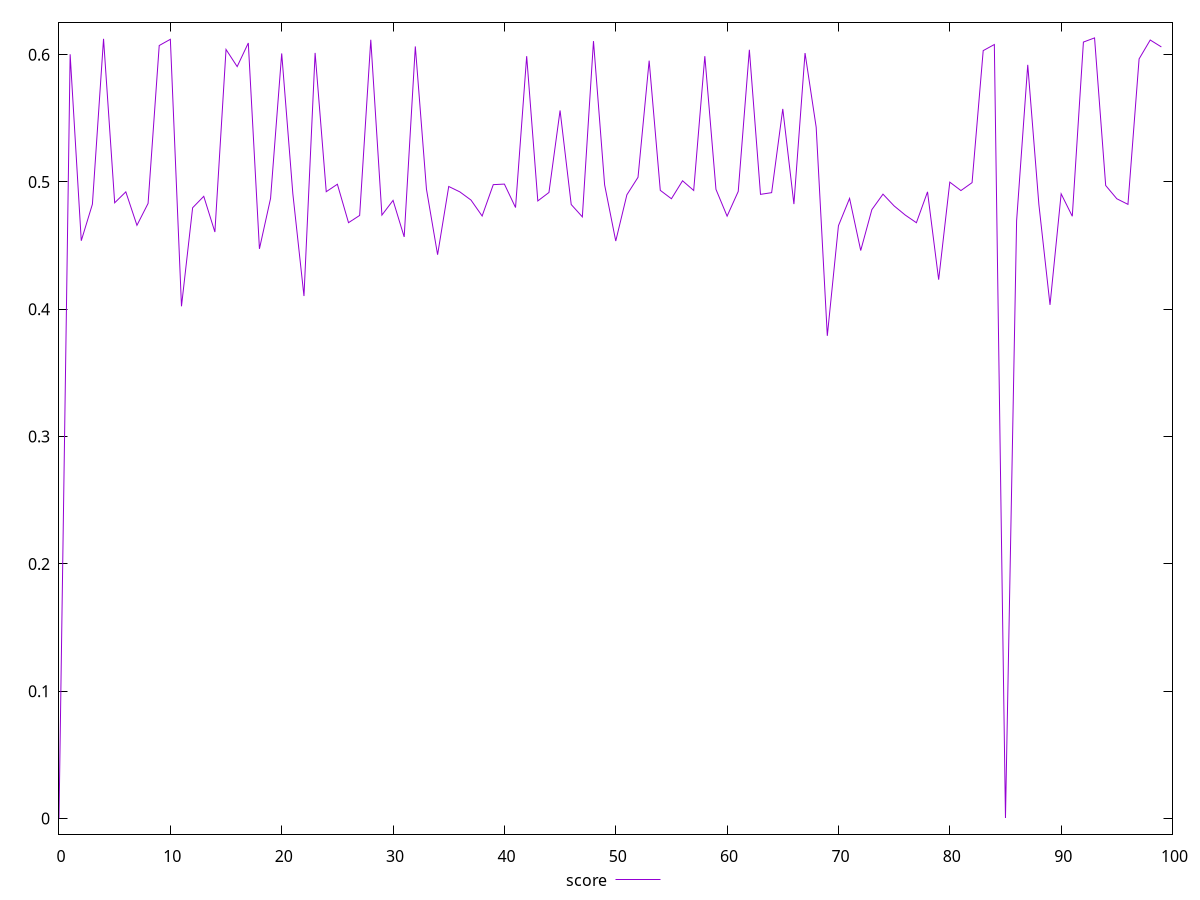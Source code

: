 reset
set terminal svg size 640, 490 enhanced background rgb 'white'
set output "reprap/speed-index/samples/pages/score/values.svg"

$score <<EOF
0 0.00005371378454288589
1 0.6002796402823977
2 0.4538615122749115
3 0.4825424541094782
4 0.6124033925539619
5 0.4836476760558238
6 0.4922326026005687
7 0.46595874377089663
8 0.4831707429315303
9 0.6071623194785898
10 0.6120559367740914
11 0.4023603053857956
12 0.47974610658303335
13 0.4887250996511735
14 0.46068961499136596
15 0.6040813891091721
16 0.5906147521586069
17 0.6091487496832565
18 0.44746194765000763
19 0.4871270268201077
20 0.6009655062605431
21 0.4908109059194945
22 0.4104063039437928
23 0.6013569011984476
24 0.4923678838622369
25 0.4982186539441892
26 0.4680351287578671
27 0.47371527771573846
28 0.6117003303839599
29 0.4739966614145926
30 0.4855434192866701
31 0.45683739118201977
32 0.6064483873875243
33 0.49436543034442215
34 0.4428726502611443
35 0.4964644091240044
36 0.49220933148952284
37 0.4857879654584375
38 0.4732767815012162
39 0.49790540780551307
40 0.49833621602971845
41 0.4799179173440811
42 0.5988230149294416
43 0.4851096266023275
44 0.4917481017894388
45 0.5561548648574772
46 0.48229400384473103
47 0.4725957419289294
48 0.6106517209996811
49 0.49773163449737756
50 0.45361333199678205
51 0.4899342563730952
52 0.5036795554554365
53 0.5952753089637874
54 0.4934257900814804
55 0.48682810285131434
56 0.5009441398176774
57 0.4933208127691222
58 0.5988253836908515
59 0.4941930826371774
60 0.47315796045883846
61 0.492569715108725
62 0.6038437589934474
63 0.49027515723299897
64 0.4916103186329601
65 0.5573935959529159
66 0.48263913748759635
67 0.6012492666739575
68 0.5430056395074554
69 0.37915132843788896
70 0.4656383532273934
71 0.48708445197035427
72 0.44616022151484974
73 0.4782680719312484
74 0.49043380080798504
75 0.4811912926391844
76 0.47400515471630994
77 0.46800123496836366
78 0.4922458211236924
79 0.42324255894480184
80 0.4998744281095168
81 0.49325084078773146
82 0.49948065137305836
83 0.6031637838029458
84 0.6079579267760964
85 0.0004681125814816056
86 0.4694910058684159
87 0.5920097592675331
88 0.48231585268871563
89 0.4034647566391871
90 0.49068682766718963
91 0.4730725783189651
92 0.6098805730029377
93 0.6131500724251653
94 0.4972243426066675
95 0.48681714991715885
96 0.48240868300297
97 0.5966493576052204
98 0.6114966595116564
99 0.6060665321667462
EOF

set key outside below
set yrange [-0.012208213388269563:0.6254119995979778]

plot \
  $score title "score" with line, \


reset